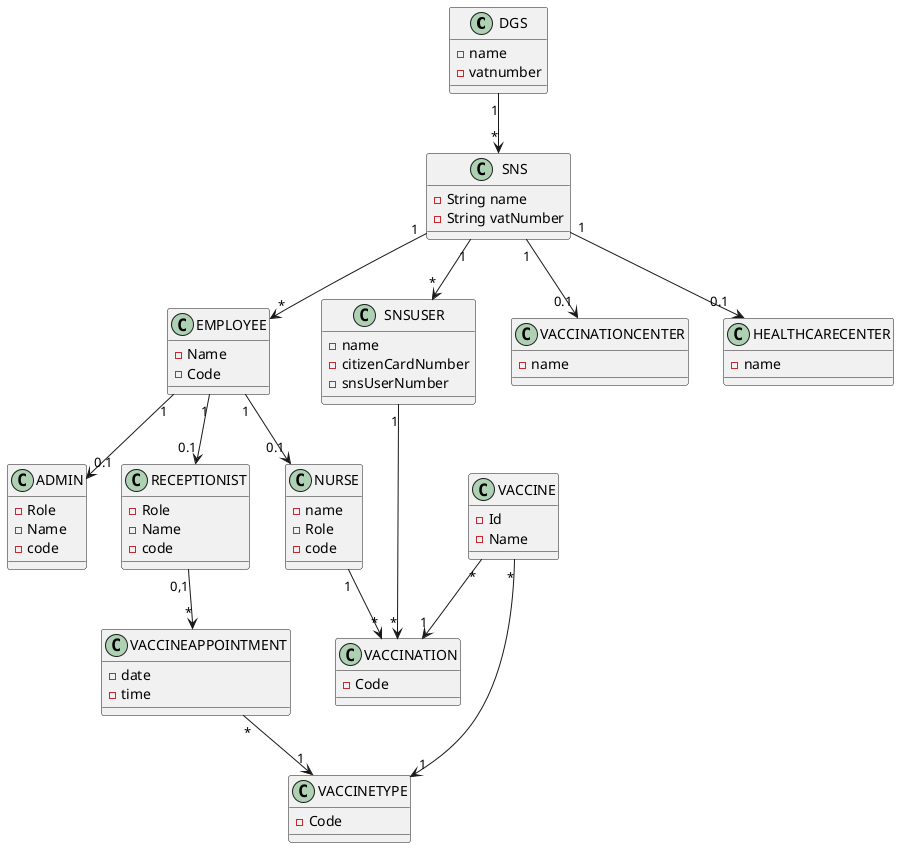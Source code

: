 @startuml
'https://plantuml.com/class-diagram







class DGS {
    - name
    - vatnumber

}

class SNS {
    - String name
    - String vatNumber

}
class EMPLOYEE {
-Name
-Code
}
class ADMIN {
-Role
-Name
-code
}
class RECEPTIONIST {
-Role
-Name
-code

}

class NURSE {
   -name
   -Role
   -code


}
class SNSUSER {

- name
- citizenCardNumber
- snsUserNumber

}
class VACCINATIONCENTER {
-name

}
class HEALTHCARECENTER {
-name

}

class VACCINEAPPOINTMENT {
- date
- time

}
class VACCINE {
-Id
-Name

}
class VACCINETYPE{
 -Code
}
class VACCINATION{
 -Code
}



DGS "1" --> "*" SNS
SNS "1" --> "*" EMPLOYEE
SNS "1" --> "*" SNSUSER
EMPLOYEE  "1" --> "0.1" RECEPTIONIST
EMPLOYEE  "1" --> "0.1" NURSE
EMPLOYEE  "1" --> "0.1" ADMIN
SNS "1" --> "0.1" VACCINATIONCENTER
SNS "1" --> "0.1" HEALTHCARECENTER
NURSE "1" --> "*" VACCINATION
RECEPTIONIST"0,1" --> "*" VACCINEAPPOINTMENT
VACCINEAPPOINTMENT"*" --> "1" VACCINETYPE
VACCINE"*" --> "1" VACCINETYPE
VACCINE"*" --> "1" VACCINATION
SNSUSER"1" --> "*" VACCINATION
@enduml